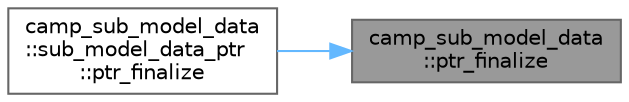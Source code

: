 digraph "camp_sub_model_data::ptr_finalize"
{
 // LATEX_PDF_SIZE
  bgcolor="transparent";
  edge [fontname=Helvetica,fontsize=10,labelfontname=Helvetica,labelfontsize=10];
  node [fontname=Helvetica,fontsize=10,shape=box,height=0.2,width=0.4];
  rankdir="RL";
  Node1 [label="camp_sub_model_data\l::ptr_finalize",height=0.2,width=0.4,color="gray40", fillcolor="grey60", style="filled", fontcolor="black",tooltip="Finalize a pointer to a sub-model."];
  Node1 -> Node2 [dir="back",color="steelblue1",style="solid"];
  Node2 [label="camp_sub_model_data\l::sub_model_data_ptr\l::ptr_finalize",height=0.2,width=0.4,color="grey40", fillcolor="white", style="filled",URL="$structcamp__sub__model__data_1_1sub__model__data__ptr.html#aab8686d35643c4d292c613f17dd95f07",tooltip="Finalize the pointer."];
}
